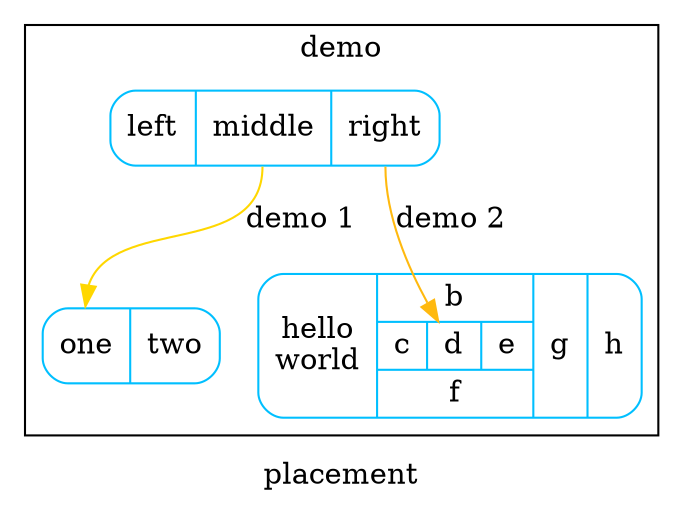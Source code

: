digraph G {
     label = "placement";

     subgraph cluster_demo {
          label = "demo";          
          // style = filled;
		// color = lightgrey;
          node [shape = Mrecord, color = deepskyblue];
          struct1 [label="<f0> left|<f1> middle|<f2> right"];
          struct2 [label="<f0> one|<f1> two"];
          struct3 [label="hello\nworld |{ b |{c|<here> d|e}| f}| g | h"];
          struct1:f1 -> struct2:f0 [color = gold, label = "demo 1"];
          struct1:f2 -> struct3:here [color = darkgoldenrod1, label = "demo 2"];
     }     
     
}
